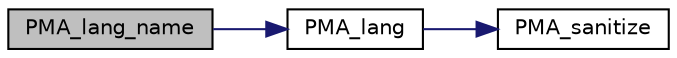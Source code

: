 digraph G
{
  edge [fontname="Helvetica",fontsize="10",labelfontname="Helvetica",labelfontsize="10"];
  node [fontname="Helvetica",fontsize="10",shape=record];
  rankdir="LR";
  Node1 [label="PMA_lang_name",height=0.2,width=0.4,color="black", fillcolor="grey75", style="filled" fontcolor="black"];
  Node1 -> Node2 [color="midnightblue",fontsize="10",style="solid",fontname="Helvetica"];
  Node2 [label="PMA_lang",height=0.2,width=0.4,color="black", fillcolor="white", style="filled",URL="$config__functions_8lib_8php.html#ae8ad142244b34b6ca9cacb76cd5a65ed",tooltip="Returns sanitized language string, taking into account our special codes for formatting."];
  Node2 -> Node3 [color="midnightblue",fontsize="10",style="solid",fontname="Helvetica"];
  Node3 [label="PMA_sanitize",height=0.2,width=0.4,color="black", fillcolor="white", style="filled",URL="$sanitizing_8lib_8php.html#ac0444f97c4d50f0e109dc0ec5d86b665",tooltip="Sanitizes $message, taking into account our special codes for formatting."];
}
